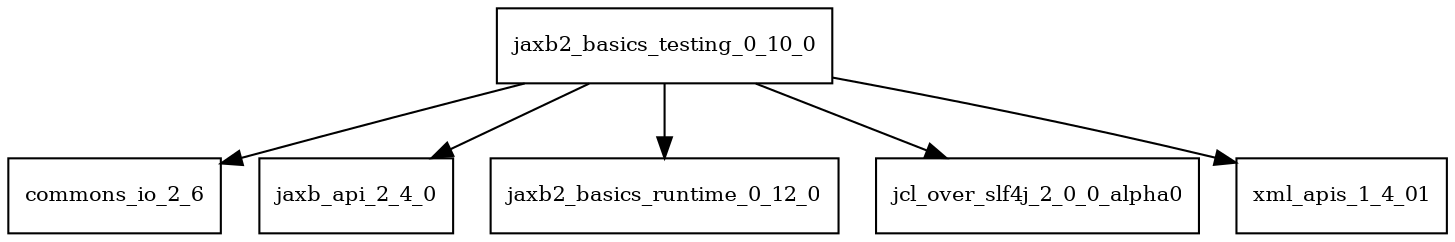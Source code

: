 digraph jaxb2_basics_testing_0_10_0_dependencies {
  node [shape = box, fontsize=10.0];
  jaxb2_basics_testing_0_10_0 -> commons_io_2_6;
  jaxb2_basics_testing_0_10_0 -> jaxb_api_2_4_0;
  jaxb2_basics_testing_0_10_0 -> jaxb2_basics_runtime_0_12_0;
  jaxb2_basics_testing_0_10_0 -> jcl_over_slf4j_2_0_0_alpha0;
  jaxb2_basics_testing_0_10_0 -> xml_apis_1_4_01;
}
